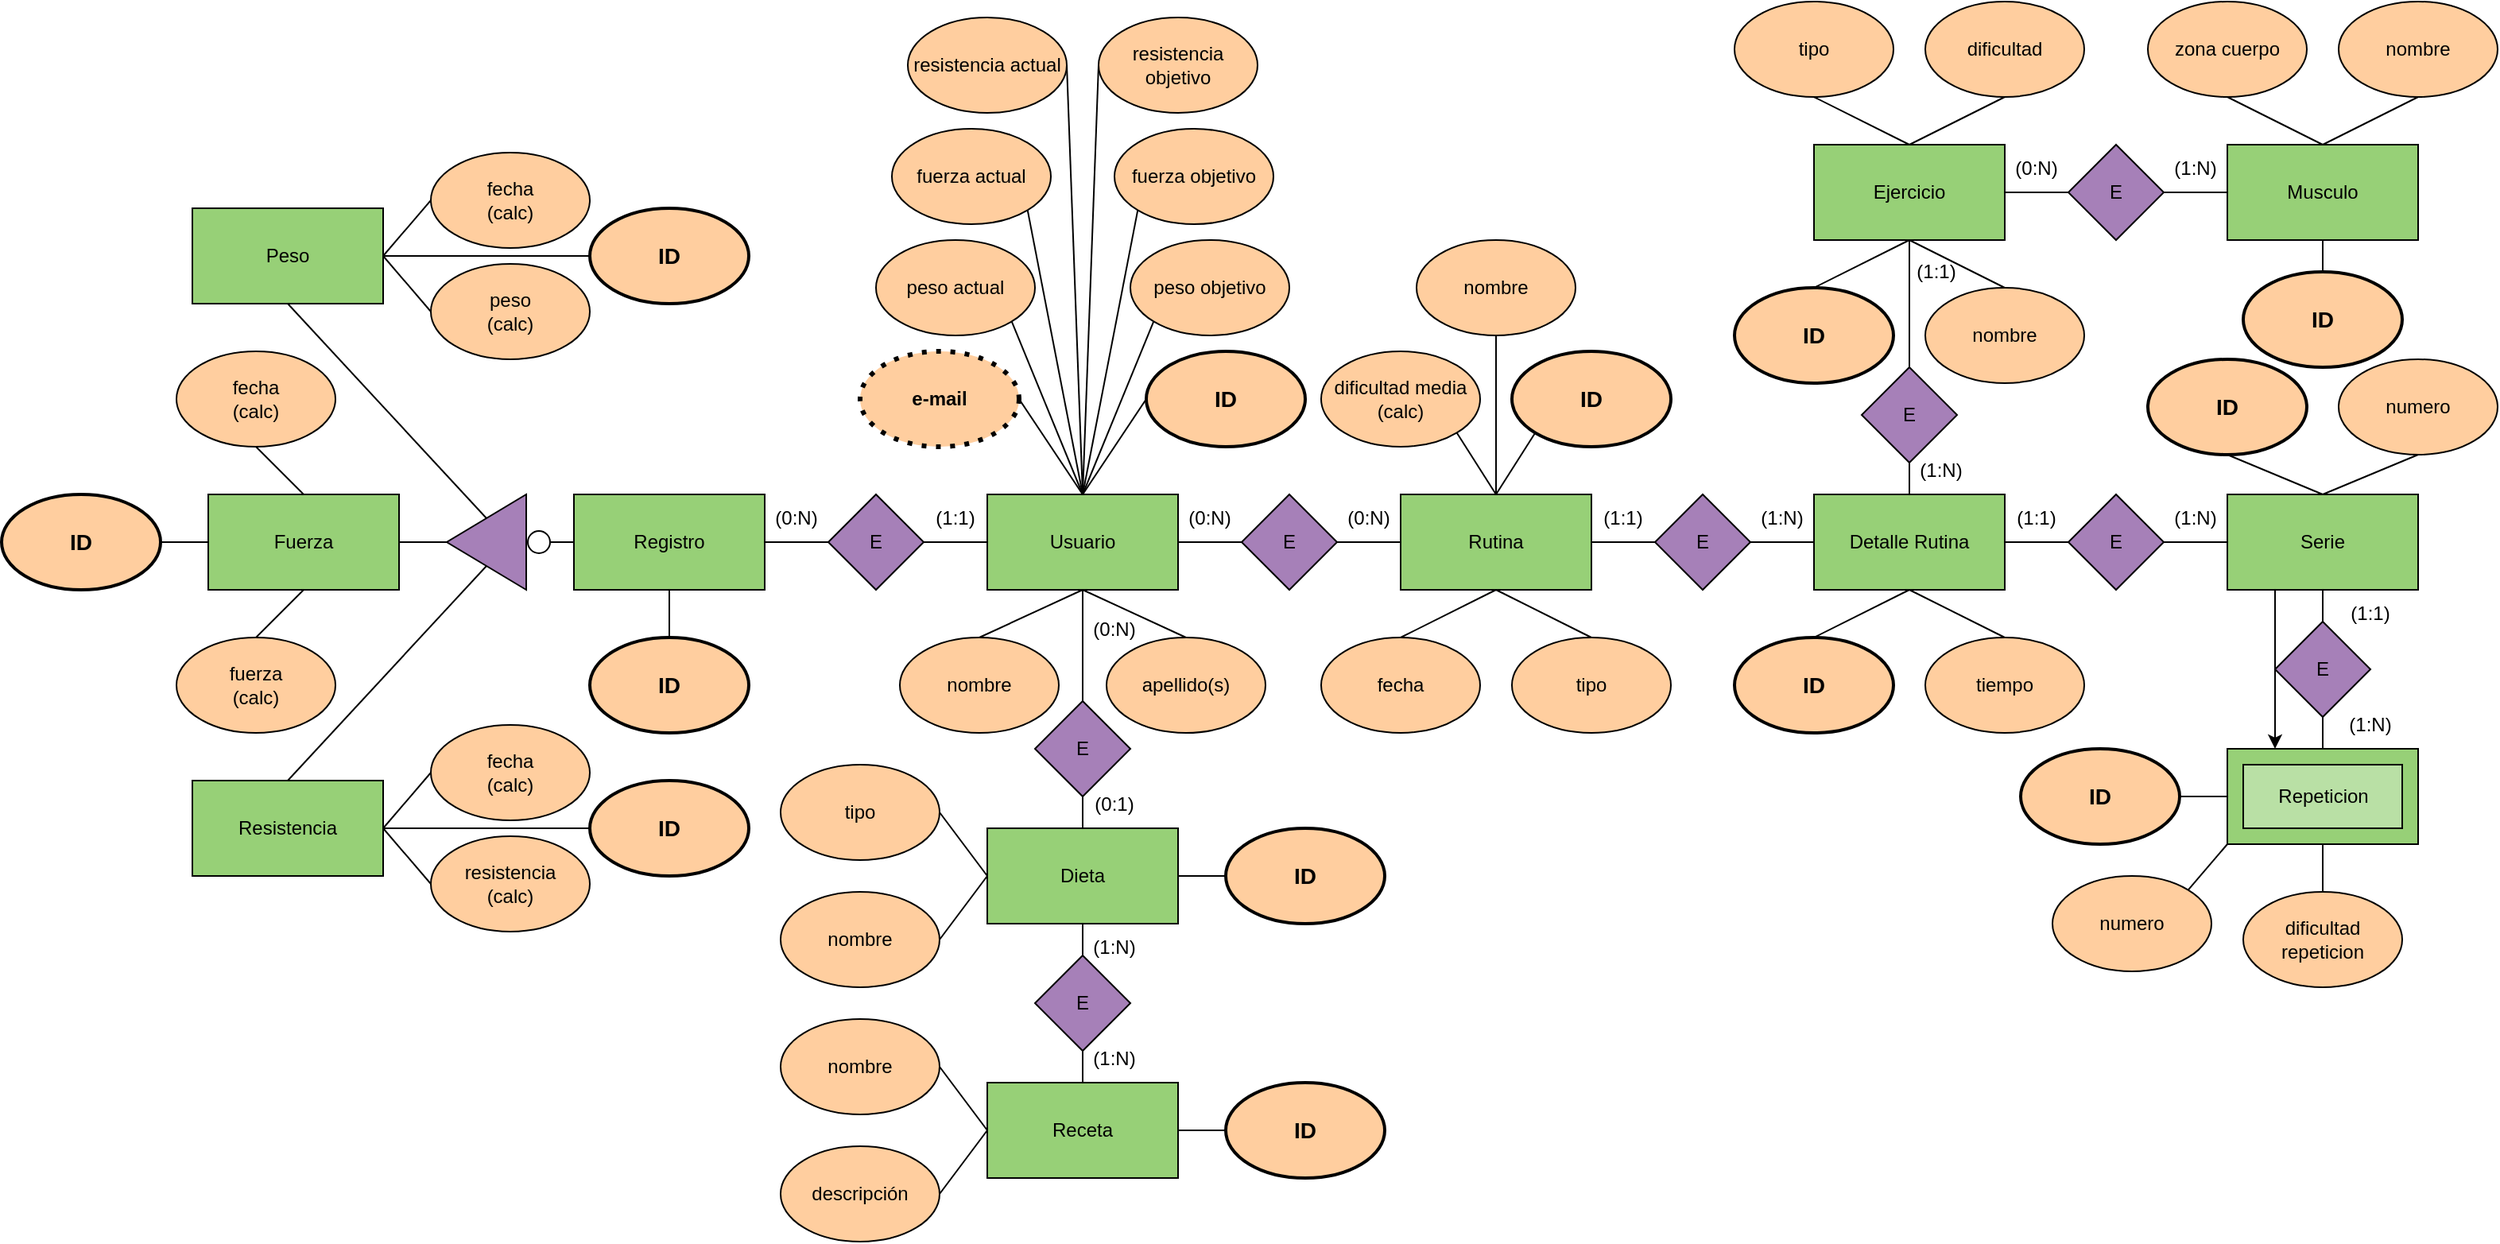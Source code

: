 <mxfile version="22.1.11" type="github">
  <diagram name="Página-1" id="_bR8Y0PelfN_u2xStO4r">
    <mxGraphModel dx="2876" dy="1054" grid="1" gridSize="10" guides="1" tooltips="1" connect="1" arrows="1" fold="1" page="1" pageScale="1" pageWidth="827" pageHeight="1169" math="0" shadow="0">
      <root>
        <mxCell id="0" />
        <mxCell id="1" parent="0" />
        <mxCell id="4WxtduSmjNVkcB8dckDW-51" value="descripción" style="ellipse;whiteSpace=wrap;html=1;fillColor=#FFCE9F;" vertex="1" parent="1">
          <mxGeometry x="118" y="914" width="100" height="60" as="geometry" />
        </mxCell>
        <mxCell id="4WxtduSmjNVkcB8dckDW-236" value="" style="group" vertex="1" connectable="0" parent="1">
          <mxGeometry x="-372" y="194" width="1570" height="740" as="geometry" />
        </mxCell>
        <mxCell id="4WxtduSmjNVkcB8dckDW-2" value="Usuario" style="rounded=0;whiteSpace=wrap;html=1;fillColor=#97D077;" vertex="1" parent="4WxtduSmjNVkcB8dckDW-236">
          <mxGeometry x="620" y="310" width="120" height="60" as="geometry" />
        </mxCell>
        <mxCell id="4WxtduSmjNVkcB8dckDW-3" value="Ejercicio" style="rounded=0;whiteSpace=wrap;html=1;fillColor=#97D077;" vertex="1" parent="4WxtduSmjNVkcB8dckDW-236">
          <mxGeometry x="1140" y="90" width="120" height="60" as="geometry" />
        </mxCell>
        <mxCell id="4WxtduSmjNVkcB8dckDW-159" style="rounded=0;orthogonalLoop=1;jettySize=auto;html=1;exitX=0.5;exitY=1;exitDx=0;exitDy=0;entryX=0.5;entryY=0;entryDx=0;entryDy=0;endArrow=none;endFill=0;" edge="1" parent="4WxtduSmjNVkcB8dckDW-236" source="4WxtduSmjNVkcB8dckDW-5" target="4WxtduSmjNVkcB8dckDW-3">
          <mxGeometry relative="1" as="geometry" />
        </mxCell>
        <mxCell id="4WxtduSmjNVkcB8dckDW-5" value="dificultad" style="ellipse;whiteSpace=wrap;html=1;fillColor=#FFCE9F;" vertex="1" parent="4WxtduSmjNVkcB8dckDW-236">
          <mxGeometry x="1210" width="100" height="60" as="geometry" />
        </mxCell>
        <mxCell id="4WxtduSmjNVkcB8dckDW-10" value="Detalle Rutina" style="rounded=0;whiteSpace=wrap;html=1;fillColor=#97D077;" vertex="1" parent="4WxtduSmjNVkcB8dckDW-236">
          <mxGeometry x="1140" y="310" width="120" height="60" as="geometry" />
        </mxCell>
        <mxCell id="4WxtduSmjNVkcB8dckDW-12" value="dificultad repeticion" style="ellipse;whiteSpace=wrap;html=1;fillColor=#FFCE9F;" vertex="1" parent="4WxtduSmjNVkcB8dckDW-236">
          <mxGeometry x="1410" y="560" width="100" height="60" as="geometry" />
        </mxCell>
        <mxCell id="4WxtduSmjNVkcB8dckDW-13" value="Peso" style="rounded=0;whiteSpace=wrap;html=1;fillColor=#97D077;" vertex="1" parent="4WxtduSmjNVkcB8dckDW-236">
          <mxGeometry x="120" y="130" width="120" height="60" as="geometry" />
        </mxCell>
        <mxCell id="4WxtduSmjNVkcB8dckDW-14" value="Dieta" style="rounded=0;whiteSpace=wrap;html=1;fillColor=#97D077;" vertex="1" parent="4WxtduSmjNVkcB8dckDW-236">
          <mxGeometry x="620" y="520" width="120" height="60" as="geometry" />
        </mxCell>
        <mxCell id="4WxtduSmjNVkcB8dckDW-15" value="tipo" style="ellipse;whiteSpace=wrap;html=1;fillColor=#FFCE9F;" vertex="1" parent="4WxtduSmjNVkcB8dckDW-236">
          <mxGeometry x="950" y="400" width="100" height="60" as="geometry" />
        </mxCell>
        <mxCell id="4WxtduSmjNVkcB8dckDW-16" value="Musculo" style="rounded=0;whiteSpace=wrap;html=1;fillColor=#97D077;" vertex="1" parent="4WxtduSmjNVkcB8dckDW-236">
          <mxGeometry x="1400" y="90" width="120" height="60" as="geometry" />
        </mxCell>
        <mxCell id="4WxtduSmjNVkcB8dckDW-161" style="rounded=0;orthogonalLoop=1;jettySize=auto;html=1;exitX=0.5;exitY=1;exitDx=0;exitDy=0;entryX=0.5;entryY=0;entryDx=0;entryDy=0;endArrow=none;endFill=0;" edge="1" parent="4WxtduSmjNVkcB8dckDW-236" source="4WxtduSmjNVkcB8dckDW-17" target="4WxtduSmjNVkcB8dckDW-16">
          <mxGeometry relative="1" as="geometry" />
        </mxCell>
        <mxCell id="4WxtduSmjNVkcB8dckDW-17" value="zona cuerpo" style="ellipse;whiteSpace=wrap;html=1;fillColor=#FFCE9F;" vertex="1" parent="4WxtduSmjNVkcB8dckDW-236">
          <mxGeometry x="1350" width="100" height="60" as="geometry" />
        </mxCell>
        <mxCell id="4WxtduSmjNVkcB8dckDW-18" value="Receta" style="rounded=0;whiteSpace=wrap;html=1;fillColor=#97D077;" vertex="1" parent="4WxtduSmjNVkcB8dckDW-236">
          <mxGeometry x="620" y="680" width="120" height="60" as="geometry" />
        </mxCell>
        <mxCell id="4WxtduSmjNVkcB8dckDW-146" style="rounded=0;orthogonalLoop=1;jettySize=auto;html=1;exitX=0.5;exitY=0;exitDx=0;exitDy=0;entryX=0.5;entryY=1;entryDx=0;entryDy=0;endArrow=none;endFill=0;" edge="1" parent="4WxtduSmjNVkcB8dckDW-236" source="4WxtduSmjNVkcB8dckDW-19" target="4WxtduSmjNVkcB8dckDW-2">
          <mxGeometry relative="1" as="geometry" />
        </mxCell>
        <mxCell id="4WxtduSmjNVkcB8dckDW-19" value="apellido(s)" style="ellipse;whiteSpace=wrap;html=1;fillColor=#FFCE9F;" vertex="1" parent="4WxtduSmjNVkcB8dckDW-236">
          <mxGeometry x="695" y="400" width="100" height="60" as="geometry" />
        </mxCell>
        <mxCell id="4WxtduSmjNVkcB8dckDW-144" style="rounded=0;orthogonalLoop=1;jettySize=auto;html=1;exitX=0.5;exitY=0;exitDx=0;exitDy=0;entryX=0.5;entryY=1;entryDx=0;entryDy=0;startArrow=none;startFill=0;endArrow=none;endFill=0;" edge="1" parent="4WxtduSmjNVkcB8dckDW-236" source="4WxtduSmjNVkcB8dckDW-21" target="4WxtduSmjNVkcB8dckDW-2">
          <mxGeometry relative="1" as="geometry" />
        </mxCell>
        <mxCell id="4WxtduSmjNVkcB8dckDW-21" value="nombre" style="ellipse;whiteSpace=wrap;html=1;fillColor=#FFCE9F;" vertex="1" parent="4WxtduSmjNVkcB8dckDW-236">
          <mxGeometry x="565" y="400" width="100" height="60" as="geometry" />
        </mxCell>
        <mxCell id="4WxtduSmjNVkcB8dckDW-137" style="rounded=0;orthogonalLoop=1;jettySize=auto;html=1;exitX=0;exitY=1;exitDx=0;exitDy=0;entryX=0.5;entryY=0;entryDx=0;entryDy=0;endArrow=none;endFill=0;" edge="1" parent="4WxtduSmjNVkcB8dckDW-236" source="4WxtduSmjNVkcB8dckDW-22" target="4WxtduSmjNVkcB8dckDW-2">
          <mxGeometry relative="1" as="geometry" />
        </mxCell>
        <mxCell id="4WxtduSmjNVkcB8dckDW-22" value="fuerza objetivo" style="ellipse;whiteSpace=wrap;html=1;fillColor=#FFCE9F;" vertex="1" parent="4WxtduSmjNVkcB8dckDW-236">
          <mxGeometry x="700" y="80" width="100" height="60" as="geometry" />
        </mxCell>
        <mxCell id="4WxtduSmjNVkcB8dckDW-135" style="rounded=0;orthogonalLoop=1;jettySize=auto;html=1;exitX=0;exitY=0.5;exitDx=0;exitDy=0;entryX=0.5;entryY=0;entryDx=0;entryDy=0;endArrow=none;endFill=0;" edge="1" parent="4WxtduSmjNVkcB8dckDW-236" source="4WxtduSmjNVkcB8dckDW-23" target="4WxtduSmjNVkcB8dckDW-2">
          <mxGeometry relative="1" as="geometry" />
        </mxCell>
        <mxCell id="4WxtduSmjNVkcB8dckDW-23" value="resistencia objetivo" style="ellipse;whiteSpace=wrap;html=1;fillColor=#FFCE9F;" vertex="1" parent="4WxtduSmjNVkcB8dckDW-236">
          <mxGeometry x="690" y="10" width="100" height="60" as="geometry" />
        </mxCell>
        <mxCell id="4WxtduSmjNVkcB8dckDW-138" style="rounded=0;orthogonalLoop=1;jettySize=auto;html=1;exitX=1;exitY=1;exitDx=0;exitDy=0;entryX=0.5;entryY=0;entryDx=0;entryDy=0;endArrow=none;endFill=0;" edge="1" parent="4WxtduSmjNVkcB8dckDW-236" source="4WxtduSmjNVkcB8dckDW-24" target="4WxtduSmjNVkcB8dckDW-2">
          <mxGeometry relative="1" as="geometry" />
        </mxCell>
        <mxCell id="4WxtduSmjNVkcB8dckDW-24" value="fuerza actual" style="ellipse;whiteSpace=wrap;html=1;fillColor=#FFCE9F;" vertex="1" parent="4WxtduSmjNVkcB8dckDW-236">
          <mxGeometry x="560" y="80" width="100" height="60" as="geometry" />
        </mxCell>
        <mxCell id="4WxtduSmjNVkcB8dckDW-136" style="rounded=0;orthogonalLoop=1;jettySize=auto;html=1;exitX=1;exitY=0.5;exitDx=0;exitDy=0;entryX=0.5;entryY=0;entryDx=0;entryDy=0;endArrow=none;endFill=0;" edge="1" parent="4WxtduSmjNVkcB8dckDW-236" source="4WxtduSmjNVkcB8dckDW-25" target="4WxtduSmjNVkcB8dckDW-2">
          <mxGeometry relative="1" as="geometry" />
        </mxCell>
        <mxCell id="4WxtduSmjNVkcB8dckDW-25" value="resistencia actual" style="ellipse;whiteSpace=wrap;html=1;fillColor=#FFCE9F;" vertex="1" parent="4WxtduSmjNVkcB8dckDW-236">
          <mxGeometry x="570" y="10" width="100" height="60" as="geometry" />
        </mxCell>
        <mxCell id="4WxtduSmjNVkcB8dckDW-175" style="rounded=0;orthogonalLoop=1;jettySize=auto;html=1;exitX=1;exitY=0.5;exitDx=0;exitDy=0;entryX=0;entryY=0.5;entryDx=0;entryDy=0;endArrow=none;endFill=0;" edge="1" parent="4WxtduSmjNVkcB8dckDW-236" source="4WxtduSmjNVkcB8dckDW-26" target="4WxtduSmjNVkcB8dckDW-18">
          <mxGeometry relative="1" as="geometry" />
        </mxCell>
        <mxCell id="4WxtduSmjNVkcB8dckDW-26" value="nombre" style="ellipse;whiteSpace=wrap;html=1;fillColor=#FFCE9F;" vertex="1" parent="4WxtduSmjNVkcB8dckDW-236">
          <mxGeometry x="490" y="640" width="100" height="60" as="geometry" />
        </mxCell>
        <mxCell id="4WxtduSmjNVkcB8dckDW-27" value="Registro" style="rounded=0;whiteSpace=wrap;html=1;fillColor=#97D077;" vertex="1" parent="4WxtduSmjNVkcB8dckDW-236">
          <mxGeometry x="360" y="310" width="120" height="60" as="geometry" />
        </mxCell>
        <mxCell id="4WxtduSmjNVkcB8dckDW-28" value="Resistencia" style="rounded=0;whiteSpace=wrap;html=1;fillColor=#97D077;" vertex="1" parent="4WxtduSmjNVkcB8dckDW-236">
          <mxGeometry x="120" y="490" width="120" height="60" as="geometry" />
        </mxCell>
        <mxCell id="4WxtduSmjNVkcB8dckDW-198" style="rounded=0;orthogonalLoop=1;jettySize=auto;html=1;exitX=0;exitY=0.5;exitDx=0;exitDy=0;entryX=1;entryY=0.5;entryDx=0;entryDy=0;endArrow=none;endFill=0;" edge="1" parent="4WxtduSmjNVkcB8dckDW-236" source="4WxtduSmjNVkcB8dckDW-29" target="4WxtduSmjNVkcB8dckDW-13">
          <mxGeometry relative="1" as="geometry" />
        </mxCell>
        <mxCell id="4WxtduSmjNVkcB8dckDW-29" value="fecha&lt;br&gt;(calc)" style="ellipse;whiteSpace=wrap;html=1;fillColor=#FFCE9F;" vertex="1" parent="4WxtduSmjNVkcB8dckDW-236">
          <mxGeometry x="270" y="95" width="100" height="60" as="geometry" />
        </mxCell>
        <mxCell id="4WxtduSmjNVkcB8dckDW-200" style="rounded=0;orthogonalLoop=1;jettySize=auto;html=1;exitX=0;exitY=0.5;exitDx=0;exitDy=0;entryX=1;entryY=0.5;entryDx=0;entryDy=0;endArrow=none;endFill=0;" edge="1" parent="4WxtduSmjNVkcB8dckDW-236" source="4WxtduSmjNVkcB8dckDW-30" target="4WxtduSmjNVkcB8dckDW-13">
          <mxGeometry relative="1" as="geometry" />
        </mxCell>
        <mxCell id="4WxtduSmjNVkcB8dckDW-30" value="peso&lt;br&gt;(calc)" style="ellipse;whiteSpace=wrap;html=1;fillColor=#FFCE9F;" vertex="1" parent="4WxtduSmjNVkcB8dckDW-236">
          <mxGeometry x="270" y="165" width="100" height="60" as="geometry" />
        </mxCell>
        <mxCell id="4WxtduSmjNVkcB8dckDW-31" value="fecha&lt;br&gt;(calc)" style="ellipse;whiteSpace=wrap;html=1;fillColor=#FFCE9F;" vertex="1" parent="4WxtduSmjNVkcB8dckDW-236">
          <mxGeometry x="110" y="220" width="100" height="60" as="geometry" />
        </mxCell>
        <mxCell id="4WxtduSmjNVkcB8dckDW-32" value="fuerza&lt;br&gt;(calc)" style="ellipse;whiteSpace=wrap;html=1;fillColor=#FFCE9F;" vertex="1" parent="4WxtduSmjNVkcB8dckDW-236">
          <mxGeometry x="110" y="400" width="100" height="60" as="geometry" />
        </mxCell>
        <mxCell id="4WxtduSmjNVkcB8dckDW-205" style="rounded=0;orthogonalLoop=1;jettySize=auto;html=1;exitX=0;exitY=0.5;exitDx=0;exitDy=0;entryX=1;entryY=0.5;entryDx=0;entryDy=0;endArrow=none;endFill=0;" edge="1" parent="4WxtduSmjNVkcB8dckDW-236" source="4WxtduSmjNVkcB8dckDW-33" target="4WxtduSmjNVkcB8dckDW-28">
          <mxGeometry relative="1" as="geometry" />
        </mxCell>
        <mxCell id="4WxtduSmjNVkcB8dckDW-33" value="fecha&lt;br&gt;(calc)" style="ellipse;whiteSpace=wrap;html=1;fillColor=#FFCE9F;" vertex="1" parent="4WxtduSmjNVkcB8dckDW-236">
          <mxGeometry x="270" y="455" width="100" height="60" as="geometry" />
        </mxCell>
        <mxCell id="4WxtduSmjNVkcB8dckDW-207" style="rounded=0;orthogonalLoop=1;jettySize=auto;html=1;exitX=0;exitY=0.5;exitDx=0;exitDy=0;entryX=1;entryY=0.5;entryDx=0;entryDy=0;endArrow=none;endFill=0;" edge="1" parent="4WxtduSmjNVkcB8dckDW-236" source="4WxtduSmjNVkcB8dckDW-34" target="4WxtduSmjNVkcB8dckDW-28">
          <mxGeometry relative="1" as="geometry" />
        </mxCell>
        <mxCell id="4WxtduSmjNVkcB8dckDW-34" value="resistencia&lt;br&gt;(calc)" style="ellipse;whiteSpace=wrap;html=1;fillColor=#FFCE9F;" vertex="1" parent="4WxtduSmjNVkcB8dckDW-236">
          <mxGeometry x="270" y="525" width="100" height="60" as="geometry" />
        </mxCell>
        <mxCell id="4WxtduSmjNVkcB8dckDW-36" value="Rutina" style="rounded=0;whiteSpace=wrap;html=1;fillColor=#97D077;" vertex="1" parent="4WxtduSmjNVkcB8dckDW-236">
          <mxGeometry x="880" y="310" width="120" height="60" as="geometry" />
        </mxCell>
        <mxCell id="4WxtduSmjNVkcB8dckDW-151" style="rounded=0;orthogonalLoop=1;jettySize=auto;html=1;exitX=0.5;exitY=0;exitDx=0;exitDy=0;entryX=0.5;entryY=1;entryDx=0;entryDy=0;endArrow=none;endFill=0;" edge="1" parent="4WxtduSmjNVkcB8dckDW-236" source="4WxtduSmjNVkcB8dckDW-15" target="4WxtduSmjNVkcB8dckDW-36">
          <mxGeometry relative="1" as="geometry" />
        </mxCell>
        <mxCell id="4WxtduSmjNVkcB8dckDW-147" style="rounded=0;orthogonalLoop=1;jettySize=auto;html=1;exitX=1;exitY=1;exitDx=0;exitDy=0;entryX=0.5;entryY=0;entryDx=0;entryDy=0;endArrow=none;endFill=0;" edge="1" parent="4WxtduSmjNVkcB8dckDW-236" source="4WxtduSmjNVkcB8dckDW-37" target="4WxtduSmjNVkcB8dckDW-36">
          <mxGeometry relative="1" as="geometry" />
        </mxCell>
        <mxCell id="4WxtduSmjNVkcB8dckDW-37" value="dificultad media&lt;br&gt;(calc)" style="ellipse;whiteSpace=wrap;html=1;fillColor=#FFCE9F;" vertex="1" parent="4WxtduSmjNVkcB8dckDW-236">
          <mxGeometry x="830" y="220" width="100" height="60" as="geometry" />
        </mxCell>
        <mxCell id="4WxtduSmjNVkcB8dckDW-150" style="rounded=0;orthogonalLoop=1;jettySize=auto;html=1;exitX=0.5;exitY=0;exitDx=0;exitDy=0;entryX=0.5;entryY=1;entryDx=0;entryDy=0;endArrow=none;endFill=0;" edge="1" parent="4WxtduSmjNVkcB8dckDW-236" source="4WxtduSmjNVkcB8dckDW-38" target="4WxtduSmjNVkcB8dckDW-36">
          <mxGeometry relative="1" as="geometry" />
        </mxCell>
        <mxCell id="4WxtduSmjNVkcB8dckDW-38" value="fecha" style="ellipse;whiteSpace=wrap;html=1;fillColor=#FFCE9F;" vertex="1" parent="4WxtduSmjNVkcB8dckDW-236">
          <mxGeometry x="830" y="400" width="100" height="60" as="geometry" />
        </mxCell>
        <mxCell id="4WxtduSmjNVkcB8dckDW-139" style="rounded=0;orthogonalLoop=1;jettySize=auto;html=1;exitX=0;exitY=1;exitDx=0;exitDy=0;entryX=0.5;entryY=0;entryDx=0;entryDy=0;endArrow=none;endFill=0;" edge="1" parent="4WxtduSmjNVkcB8dckDW-236" source="4WxtduSmjNVkcB8dckDW-41" target="4WxtduSmjNVkcB8dckDW-2">
          <mxGeometry relative="1" as="geometry" />
        </mxCell>
        <mxCell id="4WxtduSmjNVkcB8dckDW-41" value="peso objetivo" style="ellipse;whiteSpace=wrap;html=1;fillColor=#FFCE9F;" vertex="1" parent="4WxtduSmjNVkcB8dckDW-236">
          <mxGeometry x="710" y="150" width="100" height="60" as="geometry" />
        </mxCell>
        <mxCell id="4WxtduSmjNVkcB8dckDW-141" style="rounded=0;orthogonalLoop=1;jettySize=auto;html=1;exitX=1;exitY=1;exitDx=0;exitDy=0;entryX=0.5;entryY=0;entryDx=0;entryDy=0;endArrow=none;endFill=0;" edge="1" parent="4WxtduSmjNVkcB8dckDW-236" source="4WxtduSmjNVkcB8dckDW-42" target="4WxtduSmjNVkcB8dckDW-2">
          <mxGeometry relative="1" as="geometry" />
        </mxCell>
        <mxCell id="4WxtduSmjNVkcB8dckDW-42" value="peso actual" style="ellipse;whiteSpace=wrap;html=1;fillColor=#FFCE9F;" vertex="1" parent="4WxtduSmjNVkcB8dckDW-236">
          <mxGeometry x="550" y="150" width="100" height="60" as="geometry" />
        </mxCell>
        <mxCell id="4WxtduSmjNVkcB8dckDW-142" style="rounded=0;orthogonalLoop=1;jettySize=auto;html=1;exitX=0;exitY=0.5;exitDx=0;exitDy=0;entryX=0.5;entryY=0;entryDx=0;entryDy=0;endArrow=none;endFill=0;" edge="1" parent="4WxtduSmjNVkcB8dckDW-236" source="4WxtduSmjNVkcB8dckDW-43" target="4WxtduSmjNVkcB8dckDW-2">
          <mxGeometry relative="1" as="geometry" />
        </mxCell>
        <mxCell id="4WxtduSmjNVkcB8dckDW-43" value="ID" style="ellipse;whiteSpace=wrap;html=1;strokeWidth=2;fontStyle=1;fontSize=14;fillColor=#FFCE9F;" vertex="1" parent="4WxtduSmjNVkcB8dckDW-236">
          <mxGeometry x="720" y="220" width="100" height="60" as="geometry" />
        </mxCell>
        <mxCell id="4WxtduSmjNVkcB8dckDW-143" style="rounded=0;orthogonalLoop=1;jettySize=auto;html=1;exitX=1;exitY=0.5;exitDx=0;exitDy=0;entryX=0.5;entryY=0;entryDx=0;entryDy=0;endArrow=none;endFill=0;" edge="1" parent="4WxtduSmjNVkcB8dckDW-236" source="4WxtduSmjNVkcB8dckDW-44" target="4WxtduSmjNVkcB8dckDW-2">
          <mxGeometry relative="1" as="geometry" />
        </mxCell>
        <mxCell id="4WxtduSmjNVkcB8dckDW-44" value="e-mail" style="ellipse;whiteSpace=wrap;html=1;fillColor=#FFCE9F;strokeWidth=3;dashed=1;dashPattern=1 2;fontStyle=1" vertex="1" parent="4WxtduSmjNVkcB8dckDW-236">
          <mxGeometry x="540" y="220" width="100" height="60" as="geometry" />
        </mxCell>
        <mxCell id="4WxtduSmjNVkcB8dckDW-171" style="rounded=0;orthogonalLoop=1;jettySize=auto;html=1;exitX=0;exitY=0.5;exitDx=0;exitDy=0;entryX=1;entryY=0.5;entryDx=0;entryDy=0;endArrow=none;endFill=0;" edge="1" parent="4WxtduSmjNVkcB8dckDW-236" source="4WxtduSmjNVkcB8dckDW-48" target="4WxtduSmjNVkcB8dckDW-14">
          <mxGeometry relative="1" as="geometry" />
        </mxCell>
        <mxCell id="4WxtduSmjNVkcB8dckDW-48" value="ID" style="ellipse;whiteSpace=wrap;html=1;strokeWidth=2;fontStyle=1;fontSize=14;fillColor=#FFCE9F;" vertex="1" parent="4WxtduSmjNVkcB8dckDW-236">
          <mxGeometry x="770" y="520" width="100" height="60" as="geometry" />
        </mxCell>
        <mxCell id="4WxtduSmjNVkcB8dckDW-190" style="rounded=0;orthogonalLoop=1;jettySize=auto;html=1;exitX=0;exitY=0.5;exitDx=0;exitDy=0;entryX=1;entryY=0.5;entryDx=0;entryDy=0;endArrow=none;endFill=0;" edge="1" parent="4WxtduSmjNVkcB8dckDW-236" source="4WxtduSmjNVkcB8dckDW-49" target="4WxtduSmjNVkcB8dckDW-18">
          <mxGeometry relative="1" as="geometry" />
        </mxCell>
        <mxCell id="4WxtduSmjNVkcB8dckDW-49" value="ID" style="ellipse;whiteSpace=wrap;html=1;strokeWidth=2;fontStyle=1;fontSize=14;fillColor=#FFCE9F;" vertex="1" parent="4WxtduSmjNVkcB8dckDW-236">
          <mxGeometry x="770" y="680" width="100" height="60" as="geometry" />
        </mxCell>
        <mxCell id="4WxtduSmjNVkcB8dckDW-172" style="rounded=0;orthogonalLoop=1;jettySize=auto;html=1;exitX=1;exitY=0.5;exitDx=0;exitDy=0;entryX=0;entryY=0.5;entryDx=0;entryDy=0;endArrow=none;endFill=0;" edge="1" parent="4WxtduSmjNVkcB8dckDW-236" source="4WxtduSmjNVkcB8dckDW-50" target="4WxtduSmjNVkcB8dckDW-14">
          <mxGeometry relative="1" as="geometry" />
        </mxCell>
        <mxCell id="4WxtduSmjNVkcB8dckDW-50" value="tipo" style="ellipse;whiteSpace=wrap;html=1;fillColor=#FFCE9F;" vertex="1" parent="4WxtduSmjNVkcB8dckDW-236">
          <mxGeometry x="490" y="480" width="100" height="60" as="geometry" />
        </mxCell>
        <mxCell id="4WxtduSmjNVkcB8dckDW-216" style="rounded=0;orthogonalLoop=1;jettySize=auto;html=1;exitX=1;exitY=0.5;exitDx=0;exitDy=0;entryX=0;entryY=0.5;entryDx=0;entryDy=0;endArrow=none;endFill=0;" edge="1" parent="4WxtduSmjNVkcB8dckDW-236" source="4WxtduSmjNVkcB8dckDW-51" target="4WxtduSmjNVkcB8dckDW-18">
          <mxGeometry relative="1" as="geometry" />
        </mxCell>
        <mxCell id="4WxtduSmjNVkcB8dckDW-148" style="rounded=0;orthogonalLoop=1;jettySize=auto;html=1;exitX=0;exitY=1;exitDx=0;exitDy=0;entryX=0.5;entryY=0;entryDx=0;entryDy=0;endArrow=none;endFill=0;" edge="1" parent="4WxtduSmjNVkcB8dckDW-236" source="4WxtduSmjNVkcB8dckDW-52" target="4WxtduSmjNVkcB8dckDW-36">
          <mxGeometry relative="1" as="geometry" />
        </mxCell>
        <mxCell id="4WxtduSmjNVkcB8dckDW-52" value="ID" style="ellipse;whiteSpace=wrap;html=1;strokeWidth=2;fontStyle=1;fontSize=14;fillColor=#FFCE9F;" vertex="1" parent="4WxtduSmjNVkcB8dckDW-236">
          <mxGeometry x="950" y="220" width="100" height="60" as="geometry" />
        </mxCell>
        <mxCell id="4WxtduSmjNVkcB8dckDW-152" style="rounded=0;orthogonalLoop=1;jettySize=auto;html=1;exitX=0.5;exitY=0;exitDx=0;exitDy=0;entryX=0.5;entryY=1;entryDx=0;entryDy=0;endArrow=none;endFill=0;" edge="1" parent="4WxtduSmjNVkcB8dckDW-236" source="4WxtduSmjNVkcB8dckDW-53" target="4WxtduSmjNVkcB8dckDW-10">
          <mxGeometry relative="1" as="geometry" />
        </mxCell>
        <mxCell id="4WxtduSmjNVkcB8dckDW-53" value="ID" style="ellipse;whiteSpace=wrap;html=1;strokeWidth=2;fontStyle=1;fontSize=14;fillColor=#FFCE9F;" vertex="1" parent="4WxtduSmjNVkcB8dckDW-236">
          <mxGeometry x="1090" y="400" width="100" height="60" as="geometry" />
        </mxCell>
        <mxCell id="4WxtduSmjNVkcB8dckDW-149" style="rounded=0;orthogonalLoop=1;jettySize=auto;html=1;exitX=0.5;exitY=1;exitDx=0;exitDy=0;entryX=0.5;entryY=0;entryDx=0;entryDy=0;endArrow=none;endFill=0;" edge="1" parent="4WxtduSmjNVkcB8dckDW-236" source="4WxtduSmjNVkcB8dckDW-54" target="4WxtduSmjNVkcB8dckDW-36">
          <mxGeometry relative="1" as="geometry" />
        </mxCell>
        <mxCell id="4WxtduSmjNVkcB8dckDW-54" value="nombre" style="ellipse;whiteSpace=wrap;html=1;fillColor=#FFCE9F;" vertex="1" parent="4WxtduSmjNVkcB8dckDW-236">
          <mxGeometry x="890" y="150" width="100" height="60" as="geometry" />
        </mxCell>
        <mxCell id="4WxtduSmjNVkcB8dckDW-160" style="rounded=0;orthogonalLoop=1;jettySize=auto;html=1;exitX=0.5;exitY=1;exitDx=0;exitDy=0;entryX=0.5;entryY=0;entryDx=0;entryDy=0;endArrow=none;endFill=0;" edge="1" parent="4WxtduSmjNVkcB8dckDW-236" source="4WxtduSmjNVkcB8dckDW-56" target="4WxtduSmjNVkcB8dckDW-3">
          <mxGeometry relative="1" as="geometry" />
        </mxCell>
        <mxCell id="4WxtduSmjNVkcB8dckDW-56" value="tipo" style="ellipse;whiteSpace=wrap;html=1;fillColor=#FFCE9F;" vertex="1" parent="4WxtduSmjNVkcB8dckDW-236">
          <mxGeometry x="1090" width="100" height="60" as="geometry" />
        </mxCell>
        <mxCell id="4WxtduSmjNVkcB8dckDW-157" style="rounded=0;orthogonalLoop=1;jettySize=auto;html=1;exitX=0.5;exitY=0;exitDx=0;exitDy=0;entryX=0.5;entryY=1;entryDx=0;entryDy=0;endArrow=none;endFill=0;" edge="1" parent="4WxtduSmjNVkcB8dckDW-236" source="4WxtduSmjNVkcB8dckDW-57" target="4WxtduSmjNVkcB8dckDW-3">
          <mxGeometry relative="1" as="geometry" />
        </mxCell>
        <mxCell id="4WxtduSmjNVkcB8dckDW-57" value="ID" style="ellipse;whiteSpace=wrap;html=1;strokeWidth=2;fontStyle=1;fontSize=14;fillColor=#FFCE9F;" vertex="1" parent="4WxtduSmjNVkcB8dckDW-236">
          <mxGeometry x="1090" y="180" width="100" height="60" as="geometry" />
        </mxCell>
        <mxCell id="4WxtduSmjNVkcB8dckDW-162" style="rounded=0;orthogonalLoop=1;jettySize=auto;html=1;exitX=0.5;exitY=0;exitDx=0;exitDy=0;entryX=0.5;entryY=1;entryDx=0;entryDy=0;endArrow=none;endFill=0;" edge="1" parent="4WxtduSmjNVkcB8dckDW-236" source="4WxtduSmjNVkcB8dckDW-58" target="4WxtduSmjNVkcB8dckDW-16">
          <mxGeometry relative="1" as="geometry" />
        </mxCell>
        <mxCell id="4WxtduSmjNVkcB8dckDW-58" value="ID" style="ellipse;whiteSpace=wrap;html=1;strokeWidth=2;fontStyle=1;fontSize=14;fillColor=#FFCE9F;" vertex="1" parent="4WxtduSmjNVkcB8dckDW-236">
          <mxGeometry x="1410" y="170" width="100" height="60" as="geometry" />
        </mxCell>
        <mxCell id="4WxtduSmjNVkcB8dckDW-95" style="edgeStyle=orthogonalEdgeStyle;rounded=0;orthogonalLoop=1;jettySize=auto;html=1;entryX=1;entryY=0.5;entryDx=0;entryDy=0;endArrow=none;endFill=0;" edge="1" parent="4WxtduSmjNVkcB8dckDW-236" source="4WxtduSmjNVkcB8dckDW-60" target="4WxtduSmjNVkcB8dckDW-27">
          <mxGeometry relative="1" as="geometry" />
        </mxCell>
        <mxCell id="4WxtduSmjNVkcB8dckDW-60" value="E" style="rhombus;whiteSpace=wrap;html=1;fillColor=#A680B8;" vertex="1" parent="4WxtduSmjNVkcB8dckDW-236">
          <mxGeometry x="520" y="310" width="60" height="60" as="geometry" />
        </mxCell>
        <mxCell id="4WxtduSmjNVkcB8dckDW-89" style="edgeStyle=orthogonalEdgeStyle;rounded=0;orthogonalLoop=1;jettySize=auto;html=1;entryX=1;entryY=0.5;entryDx=0;entryDy=0;endArrow=none;endFill=0;" edge="1" parent="4WxtduSmjNVkcB8dckDW-236" source="4WxtduSmjNVkcB8dckDW-2" target="4WxtduSmjNVkcB8dckDW-60">
          <mxGeometry relative="1" as="geometry" />
        </mxCell>
        <mxCell id="4WxtduSmjNVkcB8dckDW-98" style="edgeStyle=orthogonalEdgeStyle;rounded=0;orthogonalLoop=1;jettySize=auto;html=1;entryX=0;entryY=0.5;entryDx=0;entryDy=0;endArrow=none;endFill=0;" edge="1" parent="4WxtduSmjNVkcB8dckDW-236" source="4WxtduSmjNVkcB8dckDW-62" target="4WxtduSmjNVkcB8dckDW-36">
          <mxGeometry relative="1" as="geometry" />
        </mxCell>
        <mxCell id="4WxtduSmjNVkcB8dckDW-62" value="E" style="rhombus;whiteSpace=wrap;html=1;fillColor=#A680B8;" vertex="1" parent="4WxtduSmjNVkcB8dckDW-236">
          <mxGeometry x="780" y="310" width="60" height="60" as="geometry" />
        </mxCell>
        <mxCell id="4WxtduSmjNVkcB8dckDW-97" style="edgeStyle=orthogonalEdgeStyle;rounded=0;orthogonalLoop=1;jettySize=auto;html=1;entryX=0;entryY=0.5;entryDx=0;entryDy=0;endArrow=none;endFill=0;" edge="1" parent="4WxtduSmjNVkcB8dckDW-236" source="4WxtduSmjNVkcB8dckDW-2" target="4WxtduSmjNVkcB8dckDW-62">
          <mxGeometry relative="1" as="geometry" />
        </mxCell>
        <mxCell id="4WxtduSmjNVkcB8dckDW-86" style="edgeStyle=orthogonalEdgeStyle;rounded=0;orthogonalLoop=1;jettySize=auto;html=1;entryX=0.5;entryY=0;entryDx=0;entryDy=0;endArrow=none;endFill=0;" edge="1" parent="4WxtduSmjNVkcB8dckDW-236" target="4WxtduSmjNVkcB8dckDW-14">
          <mxGeometry relative="1" as="geometry">
            <mxPoint x="680" y="490" as="sourcePoint" />
          </mxGeometry>
        </mxCell>
        <mxCell id="4WxtduSmjNVkcB8dckDW-63" value="E" style="rhombus;whiteSpace=wrap;html=1;fillColor=#A680B8;" vertex="1" parent="4WxtduSmjNVkcB8dckDW-236">
          <mxGeometry x="650" y="440" width="60" height="60" as="geometry" />
        </mxCell>
        <mxCell id="4WxtduSmjNVkcB8dckDW-85" style="edgeStyle=orthogonalEdgeStyle;rounded=0;orthogonalLoop=1;jettySize=auto;html=1;entryX=0.5;entryY=0;entryDx=0;entryDy=0;endArrow=none;endFill=0;" edge="1" parent="4WxtduSmjNVkcB8dckDW-236" source="4WxtduSmjNVkcB8dckDW-2" target="4WxtduSmjNVkcB8dckDW-63">
          <mxGeometry relative="1" as="geometry" />
        </mxCell>
        <mxCell id="4WxtduSmjNVkcB8dckDW-88" style="edgeStyle=orthogonalEdgeStyle;rounded=0;orthogonalLoop=1;jettySize=auto;html=1;endArrow=none;endFill=0;" edge="1" parent="4WxtduSmjNVkcB8dckDW-236" source="4WxtduSmjNVkcB8dckDW-64" target="4WxtduSmjNVkcB8dckDW-18">
          <mxGeometry relative="1" as="geometry" />
        </mxCell>
        <mxCell id="4WxtduSmjNVkcB8dckDW-64" value="E" style="rhombus;whiteSpace=wrap;html=1;fillColor=#A680B8;" vertex="1" parent="4WxtduSmjNVkcB8dckDW-236">
          <mxGeometry x="650" y="600" width="60" height="60" as="geometry" />
        </mxCell>
        <mxCell id="4WxtduSmjNVkcB8dckDW-87" style="edgeStyle=orthogonalEdgeStyle;rounded=0;orthogonalLoop=1;jettySize=auto;html=1;entryX=0.5;entryY=0;entryDx=0;entryDy=0;endArrow=none;endFill=0;" edge="1" parent="4WxtduSmjNVkcB8dckDW-236" source="4WxtduSmjNVkcB8dckDW-14" target="4WxtduSmjNVkcB8dckDW-64">
          <mxGeometry relative="1" as="geometry" />
        </mxCell>
        <mxCell id="4WxtduSmjNVkcB8dckDW-82" style="edgeStyle=orthogonalEdgeStyle;rounded=0;orthogonalLoop=1;jettySize=auto;html=1;entryX=0;entryY=0.5;entryDx=0;entryDy=0;endArrow=none;endFill=0;" edge="1" parent="4WxtduSmjNVkcB8dckDW-236" source="4WxtduSmjNVkcB8dckDW-65" target="4WxtduSmjNVkcB8dckDW-10">
          <mxGeometry relative="1" as="geometry" />
        </mxCell>
        <mxCell id="4WxtduSmjNVkcB8dckDW-65" value="E" style="rhombus;whiteSpace=wrap;html=1;fillColor=#A680B8;" vertex="1" parent="4WxtduSmjNVkcB8dckDW-236">
          <mxGeometry x="1040" y="310" width="60" height="60" as="geometry" />
        </mxCell>
        <mxCell id="4WxtduSmjNVkcB8dckDW-81" style="edgeStyle=orthogonalEdgeStyle;rounded=0;orthogonalLoop=1;jettySize=auto;html=1;entryX=0;entryY=0.5;entryDx=0;entryDy=0;endArrow=none;endFill=0;" edge="1" parent="4WxtduSmjNVkcB8dckDW-236" source="4WxtduSmjNVkcB8dckDW-36" target="4WxtduSmjNVkcB8dckDW-65">
          <mxGeometry relative="1" as="geometry">
            <mxPoint x="1060" y="340" as="targetPoint" />
          </mxGeometry>
        </mxCell>
        <mxCell id="4WxtduSmjNVkcB8dckDW-76" style="edgeStyle=orthogonalEdgeStyle;rounded=0;orthogonalLoop=1;jettySize=auto;html=1;exitX=1;exitY=0.5;exitDx=0;exitDy=0;entryX=0;entryY=0.5;entryDx=0;entryDy=0;endArrow=none;endFill=0;" edge="1" parent="4WxtduSmjNVkcB8dckDW-236" source="4WxtduSmjNVkcB8dckDW-68" target="4WxtduSmjNVkcB8dckDW-16">
          <mxGeometry relative="1" as="geometry" />
        </mxCell>
        <mxCell id="4WxtduSmjNVkcB8dckDW-68" value="E" style="rhombus;whiteSpace=wrap;html=1;fillColor=#A680B8;" vertex="1" parent="4WxtduSmjNVkcB8dckDW-236">
          <mxGeometry x="1300" y="90" width="60" height="60" as="geometry" />
        </mxCell>
        <mxCell id="4WxtduSmjNVkcB8dckDW-75" style="edgeStyle=orthogonalEdgeStyle;rounded=0;orthogonalLoop=1;jettySize=auto;html=1;exitX=1;exitY=0.5;exitDx=0;exitDy=0;endArrow=none;endFill=0;" edge="1" parent="4WxtduSmjNVkcB8dckDW-236" source="4WxtduSmjNVkcB8dckDW-3" target="4WxtduSmjNVkcB8dckDW-68">
          <mxGeometry relative="1" as="geometry" />
        </mxCell>
        <mxCell id="4WxtduSmjNVkcB8dckDW-215" style="rounded=0;orthogonalLoop=1;jettySize=auto;html=1;exitX=0.5;exitY=1;exitDx=0;exitDy=0;entryX=0.5;entryY=0;entryDx=0;entryDy=0;endArrow=none;endFill=0;" edge="1" parent="4WxtduSmjNVkcB8dckDW-236" source="4WxtduSmjNVkcB8dckDW-69" target="4WxtduSmjNVkcB8dckDW-16">
          <mxGeometry relative="1" as="geometry" />
        </mxCell>
        <mxCell id="4WxtduSmjNVkcB8dckDW-69" value="nombre" style="ellipse;whiteSpace=wrap;html=1;fillColor=#FFCE9F;" vertex="1" parent="4WxtduSmjNVkcB8dckDW-236">
          <mxGeometry x="1470" width="100" height="60" as="geometry" />
        </mxCell>
        <mxCell id="4WxtduSmjNVkcB8dckDW-158" style="rounded=0;orthogonalLoop=1;jettySize=auto;html=1;exitX=0.5;exitY=0;exitDx=0;exitDy=0;entryX=0.5;entryY=1;entryDx=0;entryDy=0;endArrow=none;endFill=0;" edge="1" parent="4WxtduSmjNVkcB8dckDW-236" source="4WxtduSmjNVkcB8dckDW-70" target="4WxtduSmjNVkcB8dckDW-3">
          <mxGeometry relative="1" as="geometry" />
        </mxCell>
        <mxCell id="4WxtduSmjNVkcB8dckDW-70" value="nombre" style="ellipse;whiteSpace=wrap;html=1;fillColor=#FFCE9F;" vertex="1" parent="4WxtduSmjNVkcB8dckDW-236">
          <mxGeometry x="1210" y="180" width="100" height="60" as="geometry" />
        </mxCell>
        <mxCell id="4WxtduSmjNVkcB8dckDW-74" style="edgeStyle=orthogonalEdgeStyle;rounded=0;orthogonalLoop=1;jettySize=auto;html=1;entryX=0.5;entryY=1;entryDx=0;entryDy=0;endArrow=none;endFill=0;" edge="1" parent="4WxtduSmjNVkcB8dckDW-236" source="4WxtduSmjNVkcB8dckDW-71" target="4WxtduSmjNVkcB8dckDW-3">
          <mxGeometry relative="1" as="geometry" />
        </mxCell>
        <mxCell id="4WxtduSmjNVkcB8dckDW-71" value="E" style="rhombus;whiteSpace=wrap;html=1;fillColor=#A680B8;" vertex="1" parent="4WxtduSmjNVkcB8dckDW-236">
          <mxGeometry x="1170" y="230" width="60" height="60" as="geometry" />
        </mxCell>
        <mxCell id="4WxtduSmjNVkcB8dckDW-72" value="" style="edgeStyle=orthogonalEdgeStyle;rounded=0;orthogonalLoop=1;jettySize=auto;html=1;endArrow=none;endFill=0;" edge="1" parent="4WxtduSmjNVkcB8dckDW-236" source="4WxtduSmjNVkcB8dckDW-10" target="4WxtduSmjNVkcB8dckDW-71">
          <mxGeometry relative="1" as="geometry" />
        </mxCell>
        <mxCell id="4WxtduSmjNVkcB8dckDW-101" value="Serie" style="rounded=0;whiteSpace=wrap;html=1;fillColor=#97D077;" vertex="1" parent="4WxtduSmjNVkcB8dckDW-236">
          <mxGeometry x="1400" y="310" width="120" height="60" as="geometry" />
        </mxCell>
        <mxCell id="4WxtduSmjNVkcB8dckDW-212" style="rounded=0;orthogonalLoop=1;jettySize=auto;html=1;exitX=0.5;exitY=1;exitDx=0;exitDy=0;entryX=0.5;entryY=0;entryDx=0;entryDy=0;endArrow=none;endFill=0;" edge="1" parent="4WxtduSmjNVkcB8dckDW-236" source="4WxtduSmjNVkcB8dckDW-102" target="4WxtduSmjNVkcB8dckDW-101">
          <mxGeometry relative="1" as="geometry" />
        </mxCell>
        <mxCell id="4WxtduSmjNVkcB8dckDW-102" value="ID" style="ellipse;whiteSpace=wrap;html=1;strokeWidth=2;fontStyle=1;fontSize=14;fillColor=#FFCE9F;" vertex="1" parent="4WxtduSmjNVkcB8dckDW-236">
          <mxGeometry x="1350" y="225" width="100" height="60" as="geometry" />
        </mxCell>
        <mxCell id="4WxtduSmjNVkcB8dckDW-211" style="rounded=0;orthogonalLoop=1;jettySize=auto;html=1;exitX=0.5;exitY=1;exitDx=0;exitDy=0;entryX=0.5;entryY=0;entryDx=0;entryDy=0;endArrow=none;endFill=0;" edge="1" parent="4WxtduSmjNVkcB8dckDW-236" source="4WxtduSmjNVkcB8dckDW-103" target="4WxtduSmjNVkcB8dckDW-101">
          <mxGeometry relative="1" as="geometry" />
        </mxCell>
        <mxCell id="4WxtduSmjNVkcB8dckDW-103" value="numero" style="ellipse;whiteSpace=wrap;html=1;fillColor=#FFCE9F;" vertex="1" parent="4WxtduSmjNVkcB8dckDW-236">
          <mxGeometry x="1470" y="225" width="100" height="60" as="geometry" />
        </mxCell>
        <mxCell id="4WxtduSmjNVkcB8dckDW-105" value="ID" style="ellipse;whiteSpace=wrap;html=1;strokeWidth=2;fontStyle=1;fontSize=14;fillColor=#FFCE9F;" vertex="1" parent="4WxtduSmjNVkcB8dckDW-236">
          <mxGeometry x="1270" y="470" width="100" height="60" as="geometry" />
        </mxCell>
        <mxCell id="4WxtduSmjNVkcB8dckDW-106" value="numero" style="ellipse;whiteSpace=wrap;html=1;fillColor=#FFCE9F;" vertex="1" parent="4WxtduSmjNVkcB8dckDW-236">
          <mxGeometry x="1290" y="550" width="100" height="60" as="geometry" />
        </mxCell>
        <mxCell id="4WxtduSmjNVkcB8dckDW-109" style="edgeStyle=orthogonalEdgeStyle;rounded=0;orthogonalLoop=1;jettySize=auto;html=1;exitX=1;exitY=0.5;exitDx=0;exitDy=0;entryX=0;entryY=0.5;entryDx=0;entryDy=0;endArrow=none;endFill=0;" edge="1" parent="4WxtduSmjNVkcB8dckDW-236" source="4WxtduSmjNVkcB8dckDW-107" target="4WxtduSmjNVkcB8dckDW-101">
          <mxGeometry relative="1" as="geometry" />
        </mxCell>
        <mxCell id="4WxtduSmjNVkcB8dckDW-107" value="E" style="rhombus;whiteSpace=wrap;html=1;fillColor=#A680B8;" vertex="1" parent="4WxtduSmjNVkcB8dckDW-236">
          <mxGeometry x="1300" y="310" width="60" height="60" as="geometry" />
        </mxCell>
        <mxCell id="4WxtduSmjNVkcB8dckDW-108" style="edgeStyle=orthogonalEdgeStyle;rounded=0;orthogonalLoop=1;jettySize=auto;html=1;exitX=1;exitY=0.5;exitDx=0;exitDy=0;entryX=0;entryY=0.5;entryDx=0;entryDy=0;endArrow=none;endFill=0;" edge="1" parent="4WxtduSmjNVkcB8dckDW-236" source="4WxtduSmjNVkcB8dckDW-10" target="4WxtduSmjNVkcB8dckDW-107">
          <mxGeometry relative="1" as="geometry" />
        </mxCell>
        <mxCell id="4WxtduSmjNVkcB8dckDW-110" value="E" style="rhombus;whiteSpace=wrap;html=1;fillColor=#A680B8;" vertex="1" parent="4WxtduSmjNVkcB8dckDW-236">
          <mxGeometry x="1430" y="390" width="60" height="60" as="geometry" />
        </mxCell>
        <mxCell id="4WxtduSmjNVkcB8dckDW-111" style="edgeStyle=orthogonalEdgeStyle;rounded=0;orthogonalLoop=1;jettySize=auto;html=1;exitX=0.5;exitY=1;exitDx=0;exitDy=0;entryX=0.5;entryY=0;entryDx=0;entryDy=0;endArrow=none;endFill=0;" edge="1" parent="4WxtduSmjNVkcB8dckDW-236" source="4WxtduSmjNVkcB8dckDW-101" target="4WxtduSmjNVkcB8dckDW-110">
          <mxGeometry relative="1" as="geometry" />
        </mxCell>
        <mxCell id="4WxtduSmjNVkcB8dckDW-118" value="" style="group;fillColor=#B9E0A5;" vertex="1" connectable="0" parent="4WxtduSmjNVkcB8dckDW-236">
          <mxGeometry x="1400" y="470" width="120" height="60" as="geometry" />
        </mxCell>
        <mxCell id="4WxtduSmjNVkcB8dckDW-114" value="" style="verticalLabelPosition=bottom;verticalAlign=top;html=1;shape=mxgraph.basic.frame;dx=10;whiteSpace=wrap;fillColor=#97D077;" vertex="1" parent="4WxtduSmjNVkcB8dckDW-118">
          <mxGeometry width="120" height="60" as="geometry" />
        </mxCell>
        <mxCell id="4WxtduSmjNVkcB8dckDW-115" value="Repeticion" style="text;html=1;align=center;verticalAlign=middle;resizable=0;points=[];autosize=1;strokeColor=none;fillColor=none;" vertex="1" parent="4WxtduSmjNVkcB8dckDW-118">
          <mxGeometry x="20" y="15" width="80" height="30" as="geometry" />
        </mxCell>
        <mxCell id="4WxtduSmjNVkcB8dckDW-119" style="edgeStyle=orthogonalEdgeStyle;rounded=0;orthogonalLoop=1;jettySize=auto;html=1;exitX=0.25;exitY=1;exitDx=0;exitDy=0;entryX=0;entryY=0;entryDx=30.0;entryDy=0;entryPerimeter=0;" edge="1" parent="4WxtduSmjNVkcB8dckDW-236" source="4WxtduSmjNVkcB8dckDW-101" target="4WxtduSmjNVkcB8dckDW-114">
          <mxGeometry relative="1" as="geometry" />
        </mxCell>
        <mxCell id="4WxtduSmjNVkcB8dckDW-153" style="rounded=0;orthogonalLoop=1;jettySize=auto;html=1;exitX=0.5;exitY=0;exitDx=0;exitDy=0;entryX=0.5;entryY=1;entryDx=0;entryDy=0;endArrow=none;endFill=0;" edge="1" parent="4WxtduSmjNVkcB8dckDW-236" source="4WxtduSmjNVkcB8dckDW-121" target="4WxtduSmjNVkcB8dckDW-10">
          <mxGeometry relative="1" as="geometry" />
        </mxCell>
        <mxCell id="4WxtduSmjNVkcB8dckDW-121" value="tiempo" style="ellipse;whiteSpace=wrap;html=1;fillColor=#FFCE9F;" vertex="1" parent="4WxtduSmjNVkcB8dckDW-236">
          <mxGeometry x="1210" y="400" width="100" height="60" as="geometry" />
        </mxCell>
        <mxCell id="4WxtduSmjNVkcB8dckDW-174" style="rounded=0;orthogonalLoop=1;jettySize=auto;html=1;exitX=1;exitY=0.5;exitDx=0;exitDy=0;entryX=0;entryY=0.5;entryDx=0;entryDy=0;endArrow=none;endFill=0;" edge="1" parent="4WxtduSmjNVkcB8dckDW-236" source="4WxtduSmjNVkcB8dckDW-122" target="4WxtduSmjNVkcB8dckDW-14">
          <mxGeometry relative="1" as="geometry" />
        </mxCell>
        <mxCell id="4WxtduSmjNVkcB8dckDW-122" value="nombre" style="ellipse;whiteSpace=wrap;html=1;fillColor=#FFCE9F;" vertex="1" parent="4WxtduSmjNVkcB8dckDW-236">
          <mxGeometry x="490" y="560" width="100" height="60" as="geometry" />
        </mxCell>
        <mxCell id="4WxtduSmjNVkcB8dckDW-208" style="rounded=0;orthogonalLoop=1;jettySize=auto;html=1;exitX=0;exitY=0.5;exitDx=0;exitDy=0;entryX=1;entryY=0.5;entryDx=0;entryDy=0;endArrow=none;endFill=0;" edge="1" parent="4WxtduSmjNVkcB8dckDW-236" source="4WxtduSmjNVkcB8dckDW-123" target="4WxtduSmjNVkcB8dckDW-28">
          <mxGeometry relative="1" as="geometry" />
        </mxCell>
        <mxCell id="4WxtduSmjNVkcB8dckDW-123" value="ID" style="ellipse;whiteSpace=wrap;html=1;strokeWidth=2;fontStyle=1;fontSize=14;fillColor=#FFCE9F;" vertex="1" parent="4WxtduSmjNVkcB8dckDW-236">
          <mxGeometry x="370" y="490" width="100" height="60" as="geometry" />
        </mxCell>
        <mxCell id="4WxtduSmjNVkcB8dckDW-124" value="Fuerza" style="rounded=0;whiteSpace=wrap;html=1;fillColor=#97D077;" vertex="1" parent="4WxtduSmjNVkcB8dckDW-236">
          <mxGeometry x="130" y="310" width="120" height="60" as="geometry" />
        </mxCell>
        <mxCell id="4WxtduSmjNVkcB8dckDW-127" style="rounded=0;orthogonalLoop=1;jettySize=auto;html=1;exitX=0.5;exitY=1;exitDx=0;exitDy=0;entryX=0.5;entryY=1;entryDx=0;entryDy=0;endArrow=none;endFill=0;" edge="1" parent="4WxtduSmjNVkcB8dckDW-236" source="4WxtduSmjNVkcB8dckDW-125" target="4WxtduSmjNVkcB8dckDW-13">
          <mxGeometry relative="1" as="geometry" />
        </mxCell>
        <mxCell id="4WxtduSmjNVkcB8dckDW-128" style="rounded=0;orthogonalLoop=1;jettySize=auto;html=1;exitX=0.5;exitY=0;exitDx=0;exitDy=0;entryX=0.5;entryY=0;entryDx=0;entryDy=0;endArrow=none;endFill=0;" edge="1" parent="4WxtduSmjNVkcB8dckDW-236" source="4WxtduSmjNVkcB8dckDW-125" target="4WxtduSmjNVkcB8dckDW-28">
          <mxGeometry relative="1" as="geometry" />
        </mxCell>
        <mxCell id="4WxtduSmjNVkcB8dckDW-129" style="edgeStyle=orthogonalEdgeStyle;rounded=0;orthogonalLoop=1;jettySize=auto;html=1;entryX=1;entryY=0.5;entryDx=0;entryDy=0;endArrow=none;endFill=0;" edge="1" parent="4WxtduSmjNVkcB8dckDW-236" source="4WxtduSmjNVkcB8dckDW-125" target="4WxtduSmjNVkcB8dckDW-124">
          <mxGeometry relative="1" as="geometry" />
        </mxCell>
        <mxCell id="4WxtduSmjNVkcB8dckDW-125" value="" style="triangle;whiteSpace=wrap;html=1;rotation=-180;fillColor=#A680B8;" vertex="1" parent="4WxtduSmjNVkcB8dckDW-236">
          <mxGeometry x="280" y="310" width="50" height="60" as="geometry" />
        </mxCell>
        <mxCell id="4WxtduSmjNVkcB8dckDW-202" style="rounded=0;orthogonalLoop=1;jettySize=auto;html=1;exitX=1;exitY=0.5;exitDx=0;exitDy=0;entryX=0;entryY=0.5;entryDx=0;entryDy=0;endArrow=none;endFill=0;" edge="1" parent="4WxtduSmjNVkcB8dckDW-236" source="4WxtduSmjNVkcB8dckDW-132" target="4WxtduSmjNVkcB8dckDW-124">
          <mxGeometry relative="1" as="geometry" />
        </mxCell>
        <mxCell id="4WxtduSmjNVkcB8dckDW-132" value="ID" style="ellipse;whiteSpace=wrap;html=1;strokeWidth=2;fontStyle=1;fontSize=14;fillColor=#FFCE9F;" vertex="1" parent="4WxtduSmjNVkcB8dckDW-236">
          <mxGeometry y="310" width="100" height="60" as="geometry" />
        </mxCell>
        <mxCell id="4WxtduSmjNVkcB8dckDW-197" style="rounded=0;orthogonalLoop=1;jettySize=auto;html=1;exitX=0;exitY=0.5;exitDx=0;exitDy=0;entryX=1;entryY=0.5;entryDx=0;entryDy=0;endArrow=none;endFill=0;" edge="1" parent="4WxtduSmjNVkcB8dckDW-236" source="4WxtduSmjNVkcB8dckDW-133" target="4WxtduSmjNVkcB8dckDW-13">
          <mxGeometry relative="1" as="geometry" />
        </mxCell>
        <mxCell id="4WxtduSmjNVkcB8dckDW-133" value="ID" style="ellipse;whiteSpace=wrap;html=1;strokeWidth=2;fontStyle=1;fontSize=14;fillColor=#FFCE9F;" vertex="1" parent="4WxtduSmjNVkcB8dckDW-236">
          <mxGeometry x="370" y="130" width="100" height="60" as="geometry" />
        </mxCell>
        <mxCell id="4WxtduSmjNVkcB8dckDW-204" style="rounded=0;orthogonalLoop=1;jettySize=auto;html=1;exitX=0.5;exitY=0;exitDx=0;exitDy=0;entryX=0.5;entryY=1;entryDx=0;entryDy=0;endArrow=none;endFill=0;" edge="1" parent="4WxtduSmjNVkcB8dckDW-236" source="4WxtduSmjNVkcB8dckDW-134" target="4WxtduSmjNVkcB8dckDW-27">
          <mxGeometry relative="1" as="geometry" />
        </mxCell>
        <mxCell id="4WxtduSmjNVkcB8dckDW-134" value="ID" style="ellipse;whiteSpace=wrap;html=1;strokeWidth=2;fontStyle=1;fontSize=14;fillColor=#FFCE9F;" vertex="1" parent="4WxtduSmjNVkcB8dckDW-236">
          <mxGeometry x="370" y="400" width="100" height="60" as="geometry" />
        </mxCell>
        <mxCell id="4WxtduSmjNVkcB8dckDW-168" style="rounded=0;orthogonalLoop=1;jettySize=auto;html=1;exitX=0.5;exitY=0;exitDx=0;exitDy=0;entryX=0.5;entryY=1;entryDx=0;entryDy=0;entryPerimeter=0;endArrow=none;endFill=0;" edge="1" parent="4WxtduSmjNVkcB8dckDW-236" source="4WxtduSmjNVkcB8dckDW-12" target="4WxtduSmjNVkcB8dckDW-114">
          <mxGeometry relative="1" as="geometry" />
        </mxCell>
        <mxCell id="4WxtduSmjNVkcB8dckDW-201" style="rounded=0;orthogonalLoop=1;jettySize=auto;html=1;exitX=0.5;exitY=1;exitDx=0;exitDy=0;entryX=0.5;entryY=0;entryDx=0;entryDy=0;endArrow=none;endFill=0;" edge="1" parent="4WxtduSmjNVkcB8dckDW-236" source="4WxtduSmjNVkcB8dckDW-31" target="4WxtduSmjNVkcB8dckDW-124">
          <mxGeometry relative="1" as="geometry" />
        </mxCell>
        <mxCell id="4WxtduSmjNVkcB8dckDW-209" style="edgeStyle=orthogonalEdgeStyle;rounded=0;orthogonalLoop=1;jettySize=auto;html=1;exitX=0.5;exitY=1;exitDx=0;exitDy=0;entryX=0.5;entryY=0;entryDx=0;entryDy=0;entryPerimeter=0;endArrow=none;endFill=0;" edge="1" parent="4WxtduSmjNVkcB8dckDW-236" source="4WxtduSmjNVkcB8dckDW-110" target="4WxtduSmjNVkcB8dckDW-114">
          <mxGeometry relative="1" as="geometry" />
        </mxCell>
        <mxCell id="4WxtduSmjNVkcB8dckDW-203" style="rounded=0;orthogonalLoop=1;jettySize=auto;html=1;exitX=0.5;exitY=0;exitDx=0;exitDy=0;entryX=0.5;entryY=1;entryDx=0;entryDy=0;endArrow=none;endFill=0;" edge="1" parent="4WxtduSmjNVkcB8dckDW-236" source="4WxtduSmjNVkcB8dckDW-32" target="4WxtduSmjNVkcB8dckDW-124">
          <mxGeometry relative="1" as="geometry" />
        </mxCell>
        <mxCell id="4WxtduSmjNVkcB8dckDW-213" style="rounded=0;orthogonalLoop=1;jettySize=auto;html=1;exitX=1;exitY=0;exitDx=0;exitDy=0;entryX=0;entryY=1;entryDx=0;entryDy=0;entryPerimeter=0;endArrow=none;endFill=0;" edge="1" parent="4WxtduSmjNVkcB8dckDW-236" source="4WxtduSmjNVkcB8dckDW-106" target="4WxtduSmjNVkcB8dckDW-114">
          <mxGeometry relative="1" as="geometry" />
        </mxCell>
        <mxCell id="4WxtduSmjNVkcB8dckDW-126" style="edgeStyle=orthogonalEdgeStyle;rounded=0;orthogonalLoop=1;jettySize=auto;html=1;entryX=0;entryY=0.5;entryDx=0;entryDy=0;endArrow=circle;endFill=0;" edge="1" parent="4WxtduSmjNVkcB8dckDW-236" source="4WxtduSmjNVkcB8dckDW-27" target="4WxtduSmjNVkcB8dckDW-125">
          <mxGeometry relative="1" as="geometry">
            <Array as="points">
              <mxPoint x="350" y="340" />
              <mxPoint x="350" y="340" />
            </Array>
          </mxGeometry>
        </mxCell>
        <mxCell id="4WxtduSmjNVkcB8dckDW-214" style="rounded=0;orthogonalLoop=1;jettySize=auto;html=1;exitX=1;exitY=0.5;exitDx=0;exitDy=0;entryX=0;entryY=0.5;entryDx=0;entryDy=0;entryPerimeter=0;endArrow=none;endFill=0;" edge="1" parent="4WxtduSmjNVkcB8dckDW-236" source="4WxtduSmjNVkcB8dckDW-105" target="4WxtduSmjNVkcB8dckDW-114">
          <mxGeometry relative="1" as="geometry" />
        </mxCell>
        <mxCell id="4WxtduSmjNVkcB8dckDW-217" value="(0:N)" style="text;html=1;strokeColor=none;fillColor=none;align=center;verticalAlign=middle;whiteSpace=wrap;rounded=0;" vertex="1" parent="4WxtduSmjNVkcB8dckDW-236">
          <mxGeometry x="730" y="310" width="60" height="30" as="geometry" />
        </mxCell>
        <mxCell id="4WxtduSmjNVkcB8dckDW-218" value="(0:N)" style="text;html=1;strokeColor=none;fillColor=none;align=center;verticalAlign=middle;whiteSpace=wrap;rounded=0;" vertex="1" parent="4WxtduSmjNVkcB8dckDW-236">
          <mxGeometry x="830" y="310" width="60" height="30" as="geometry" />
        </mxCell>
        <mxCell id="4WxtduSmjNVkcB8dckDW-219" value="(1:1)" style="text;html=1;strokeColor=none;fillColor=none;align=center;verticalAlign=middle;whiteSpace=wrap;rounded=0;" vertex="1" parent="4WxtduSmjNVkcB8dckDW-236">
          <mxGeometry x="990" y="310" width="60" height="30" as="geometry" />
        </mxCell>
        <mxCell id="4WxtduSmjNVkcB8dckDW-220" value="(1:N)" style="text;html=1;strokeColor=none;fillColor=none;align=center;verticalAlign=middle;whiteSpace=wrap;rounded=0;" vertex="1" parent="4WxtduSmjNVkcB8dckDW-236">
          <mxGeometry x="1090" y="310" width="60" height="30" as="geometry" />
        </mxCell>
        <mxCell id="4WxtduSmjNVkcB8dckDW-221" value="(1:1)" style="text;html=1;strokeColor=none;fillColor=none;align=center;verticalAlign=middle;whiteSpace=wrap;rounded=0;" vertex="1" parent="4WxtduSmjNVkcB8dckDW-236">
          <mxGeometry x="1250" y="310" width="60" height="30" as="geometry" />
        </mxCell>
        <mxCell id="4WxtduSmjNVkcB8dckDW-222" value="(1:N)" style="text;html=1;strokeColor=none;fillColor=none;align=center;verticalAlign=middle;whiteSpace=wrap;rounded=0;" vertex="1" parent="4WxtduSmjNVkcB8dckDW-236">
          <mxGeometry x="1350" y="310" width="60" height="30" as="geometry" />
        </mxCell>
        <mxCell id="4WxtduSmjNVkcB8dckDW-223" value="(1:1)" style="text;html=1;strokeColor=none;fillColor=none;align=center;verticalAlign=middle;whiteSpace=wrap;rounded=0;" vertex="1" parent="4WxtduSmjNVkcB8dckDW-236">
          <mxGeometry x="1460" y="370" width="60" height="30" as="geometry" />
        </mxCell>
        <mxCell id="4WxtduSmjNVkcB8dckDW-224" value="(1:N)" style="text;html=1;strokeColor=none;fillColor=none;align=center;verticalAlign=middle;whiteSpace=wrap;rounded=0;" vertex="1" parent="4WxtduSmjNVkcB8dckDW-236">
          <mxGeometry x="1460" y="440" width="60" height="30" as="geometry" />
        </mxCell>
        <mxCell id="4WxtduSmjNVkcB8dckDW-225" value="(1:N)" style="text;html=1;strokeColor=none;fillColor=none;align=center;verticalAlign=middle;whiteSpace=wrap;rounded=0;" vertex="1" parent="4WxtduSmjNVkcB8dckDW-236">
          <mxGeometry x="1190" y="280" width="60" height="30" as="geometry" />
        </mxCell>
        <mxCell id="4WxtduSmjNVkcB8dckDW-226" value="(1:1)" style="text;html=1;strokeColor=none;fillColor=none;align=center;verticalAlign=middle;whiteSpace=wrap;rounded=0;" vertex="1" parent="4WxtduSmjNVkcB8dckDW-236">
          <mxGeometry x="1187" y="155" width="60" height="30" as="geometry" />
        </mxCell>
        <mxCell id="4WxtduSmjNVkcB8dckDW-227" value="(1:N)" style="text;html=1;strokeColor=none;fillColor=none;align=center;verticalAlign=middle;whiteSpace=wrap;rounded=0;" vertex="1" parent="4WxtduSmjNVkcB8dckDW-236">
          <mxGeometry x="1350" y="90" width="60" height="30" as="geometry" />
        </mxCell>
        <mxCell id="4WxtduSmjNVkcB8dckDW-228" value="(0:N)" style="text;html=1;strokeColor=none;fillColor=none;align=center;verticalAlign=middle;whiteSpace=wrap;rounded=0;" vertex="1" parent="4WxtduSmjNVkcB8dckDW-236">
          <mxGeometry x="1250" y="90" width="60" height="30" as="geometry" />
        </mxCell>
        <mxCell id="4WxtduSmjNVkcB8dckDW-229" value="(0:1)" style="text;html=1;strokeColor=none;fillColor=none;align=center;verticalAlign=middle;whiteSpace=wrap;rounded=0;" vertex="1" parent="4WxtduSmjNVkcB8dckDW-236">
          <mxGeometry x="670" y="490" width="60" height="30" as="geometry" />
        </mxCell>
        <mxCell id="4WxtduSmjNVkcB8dckDW-230" value="(0:N)" style="text;html=1;strokeColor=none;fillColor=none;align=center;verticalAlign=middle;whiteSpace=wrap;rounded=0;" vertex="1" parent="4WxtduSmjNVkcB8dckDW-236">
          <mxGeometry x="670" y="380" width="60" height="30" as="geometry" />
        </mxCell>
        <mxCell id="4WxtduSmjNVkcB8dckDW-231" value="(1:N)" style="text;html=1;strokeColor=none;fillColor=none;align=center;verticalAlign=middle;whiteSpace=wrap;rounded=0;" vertex="1" parent="4WxtduSmjNVkcB8dckDW-236">
          <mxGeometry x="670" y="650" width="60" height="30" as="geometry" />
        </mxCell>
        <mxCell id="4WxtduSmjNVkcB8dckDW-232" value="(1:N)" style="text;html=1;strokeColor=none;fillColor=none;align=center;verticalAlign=middle;whiteSpace=wrap;rounded=0;" vertex="1" parent="4WxtduSmjNVkcB8dckDW-236">
          <mxGeometry x="670" y="580" width="60" height="30" as="geometry" />
        </mxCell>
        <mxCell id="4WxtduSmjNVkcB8dckDW-234" value="(0:N)" style="text;html=1;strokeColor=none;fillColor=none;align=center;verticalAlign=middle;whiteSpace=wrap;rounded=0;" vertex="1" parent="4WxtduSmjNVkcB8dckDW-236">
          <mxGeometry x="470" y="310" width="60" height="30" as="geometry" />
        </mxCell>
        <mxCell id="4WxtduSmjNVkcB8dckDW-235" value="(1:1)" style="text;html=1;strokeColor=none;fillColor=none;align=center;verticalAlign=middle;whiteSpace=wrap;rounded=0;" vertex="1" parent="4WxtduSmjNVkcB8dckDW-236">
          <mxGeometry x="570" y="310" width="60" height="30" as="geometry" />
        </mxCell>
      </root>
    </mxGraphModel>
  </diagram>
</mxfile>
